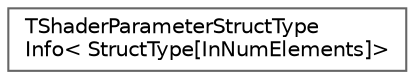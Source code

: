 digraph "Graphical Class Hierarchy"
{
 // INTERACTIVE_SVG=YES
 // LATEX_PDF_SIZE
  bgcolor="transparent";
  edge [fontname=Helvetica,fontsize=10,labelfontname=Helvetica,labelfontsize=10];
  node [fontname=Helvetica,fontsize=10,shape=box,height=0.2,width=0.4];
  rankdir="LR";
  Node0 [id="Node000000",label="TShaderParameterStructType\lInfo\< StructType[InNumElements]\>",height=0.2,width=0.4,color="grey40", fillcolor="white", style="filled",URL="$dc/d2e/structTShaderParameterStructTypeInfo_3_01StructType_0fInNumElements_0e_4.html",tooltip=" "];
}
